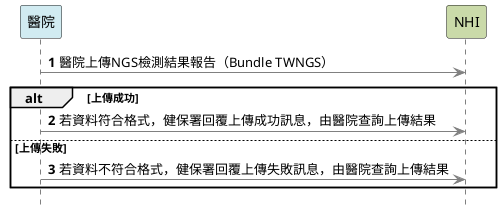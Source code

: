 @startuml
autonumber

skinparam sequence {
ArrowColor gray
ActorBorderColor gray
LifeLineBorderColor black
}
skinparam shadowing false
hide footbox

participant 醫院 #d1ebf1
participant NHI  #cadaa9
醫院 -> NHI: 醫院上傳NGS檢測結果報告（Bundle TWNGS）

alt 上傳成功
    醫院 ->NHI : 若資料符合格式，健保署回覆上傳成功訊息，由醫院查詢上傳結果
else 上傳失敗
    醫院 -> NHI: 若資料不符合格式，健保署回覆上傳失敗訊息，由醫院查詢上傳結果
end
@enduml
